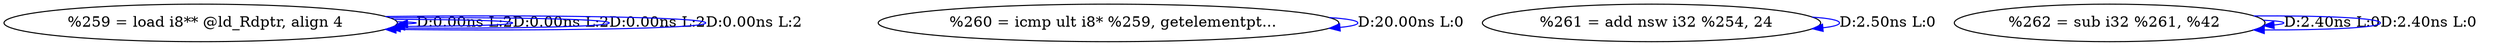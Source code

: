 digraph {
Node0x307b920[label="  %259 = load i8** @ld_Rdptr, align 4"];
Node0x307b920 -> Node0x307b920[label="D:0.00ns L:2",color=blue];
Node0x307b920 -> Node0x307b920[label="D:0.00ns L:2",color=blue];
Node0x307b920 -> Node0x307b920[label="D:0.00ns L:2",color=blue];
Node0x307b920 -> Node0x307b920[label="D:0.00ns L:2",color=blue];
Node0x307ba00[label="  %260 = icmp ult i8* %259, getelementpt..."];
Node0x307ba00 -> Node0x307ba00[label="D:20.00ns L:0",color=blue];
Node0x307bae0[label="  %261 = add nsw i32 %254, 24"];
Node0x307bae0 -> Node0x307bae0[label="D:2.50ns L:0",color=blue];
Node0x307bc40[label="  %262 = sub i32 %261, %42"];
Node0x307bc40 -> Node0x307bc40[label="D:2.40ns L:0",color=blue];
Node0x307bc40 -> Node0x307bc40[label="D:2.40ns L:0",color=blue];
}
